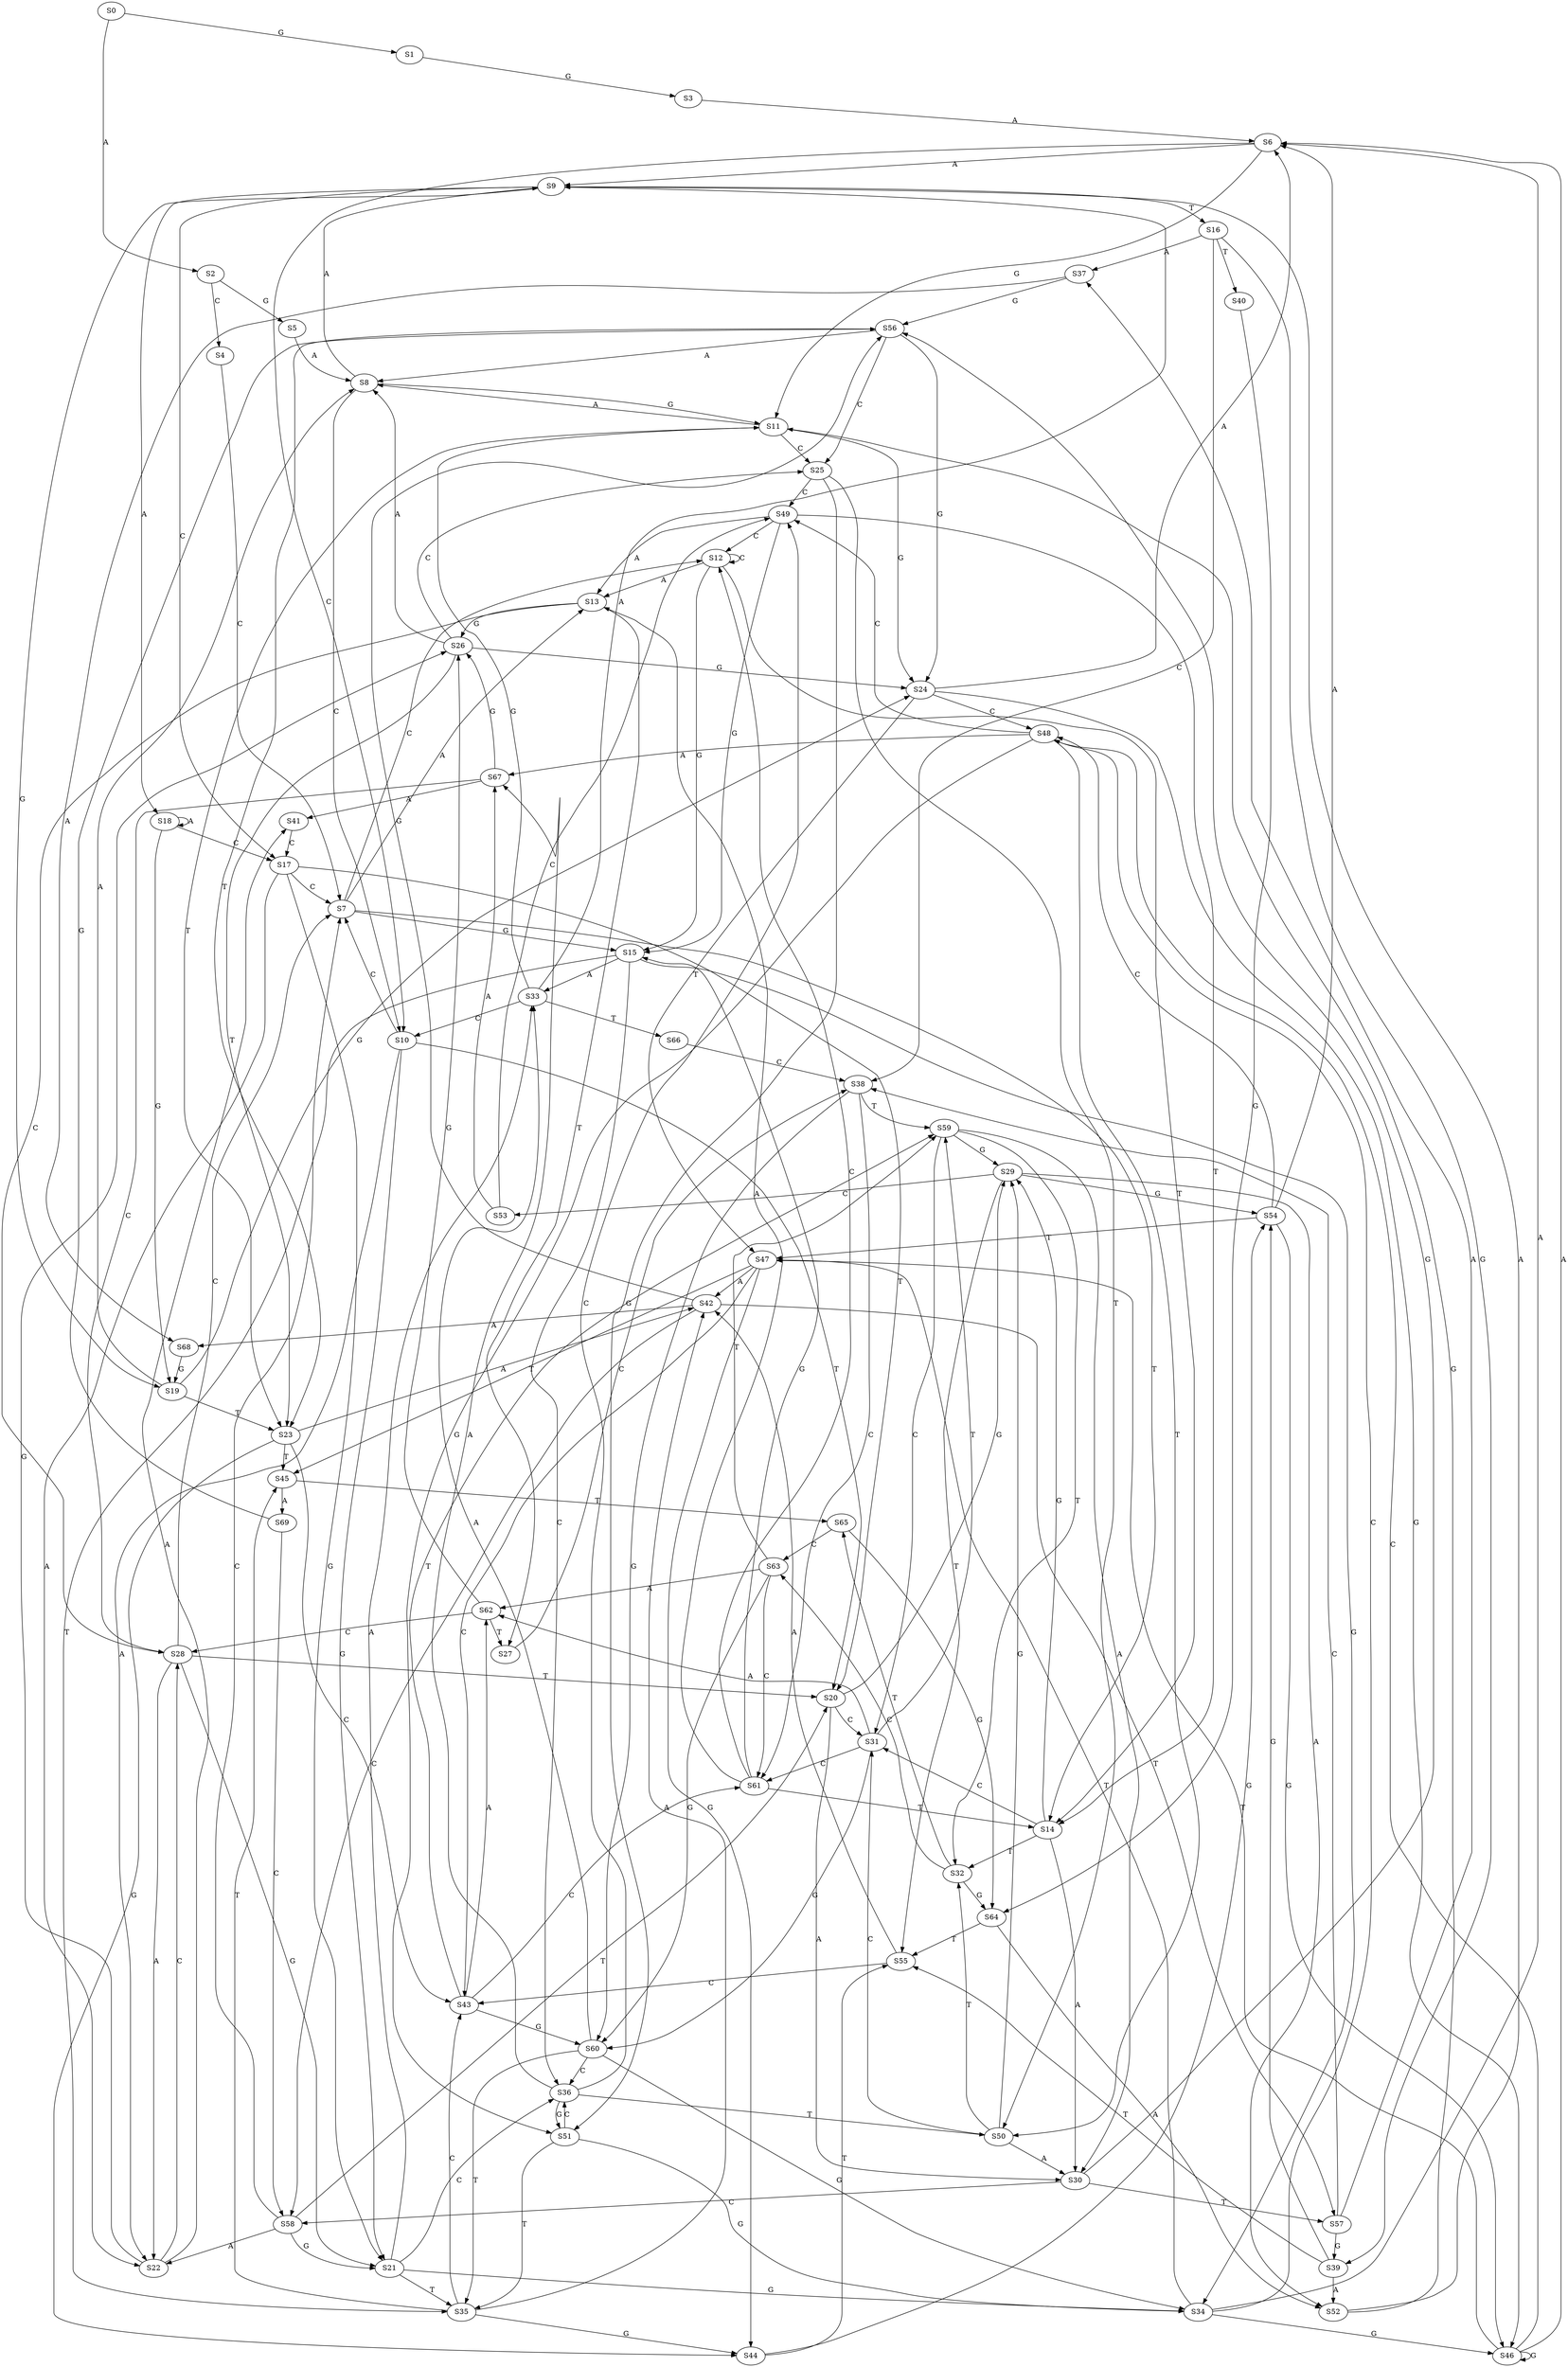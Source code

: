 strict digraph  {
	S0 -> S1 [ label = G ];
	S0 -> S2 [ label = A ];
	S1 -> S3 [ label = G ];
	S2 -> S4 [ label = C ];
	S2 -> S5 [ label = G ];
	S3 -> S6 [ label = A ];
	S4 -> S7 [ label = C ];
	S5 -> S8 [ label = A ];
	S6 -> S9 [ label = A ];
	S6 -> S10 [ label = C ];
	S6 -> S11 [ label = G ];
	S7 -> S12 [ label = C ];
	S7 -> S13 [ label = A ];
	S7 -> S14 [ label = T ];
	S7 -> S15 [ label = G ];
	S8 -> S9 [ label = A ];
	S8 -> S10 [ label = C ];
	S8 -> S11 [ label = G ];
	S9 -> S16 [ label = T ];
	S9 -> S17 [ label = C ];
	S9 -> S18 [ label = A ];
	S9 -> S19 [ label = G ];
	S10 -> S20 [ label = T ];
	S10 -> S21 [ label = G ];
	S10 -> S7 [ label = C ];
	S10 -> S22 [ label = A ];
	S11 -> S23 [ label = T ];
	S11 -> S8 [ label = A ];
	S11 -> S24 [ label = G ];
	S11 -> S25 [ label = C ];
	S12 -> S15 [ label = G ];
	S12 -> S12 [ label = C ];
	S12 -> S13 [ label = A ];
	S12 -> S14 [ label = T ];
	S13 -> S26 [ label = G ];
	S13 -> S27 [ label = T ];
	S13 -> S28 [ label = C ];
	S14 -> S29 [ label = G ];
	S14 -> S30 [ label = A ];
	S14 -> S31 [ label = C ];
	S14 -> S32 [ label = T ];
	S15 -> S33 [ label = A ];
	S15 -> S34 [ label = G ];
	S15 -> S35 [ label = T ];
	S15 -> S36 [ label = C ];
	S16 -> S37 [ label = A ];
	S16 -> S38 [ label = C ];
	S16 -> S39 [ label = G ];
	S16 -> S40 [ label = T ];
	S17 -> S22 [ label = A ];
	S17 -> S7 [ label = C ];
	S17 -> S21 [ label = G ];
	S17 -> S20 [ label = T ];
	S18 -> S19 [ label = G ];
	S18 -> S17 [ label = C ];
	S18 -> S18 [ label = A ];
	S19 -> S23 [ label = T ];
	S19 -> S8 [ label = A ];
	S19 -> S24 [ label = G ];
	S20 -> S30 [ label = A ];
	S20 -> S31 [ label = C ];
	S20 -> S29 [ label = G ];
	S21 -> S34 [ label = G ];
	S21 -> S33 [ label = A ];
	S21 -> S36 [ label = C ];
	S21 -> S35 [ label = T ];
	S22 -> S26 [ label = G ];
	S22 -> S28 [ label = C ];
	S22 -> S41 [ label = A ];
	S23 -> S42 [ label = A ];
	S23 -> S43 [ label = C ];
	S23 -> S44 [ label = G ];
	S23 -> S45 [ label = T ];
	S24 -> S6 [ label = A ];
	S24 -> S46 [ label = G ];
	S24 -> S47 [ label = T ];
	S24 -> S48 [ label = C ];
	S25 -> S49 [ label = C ];
	S25 -> S50 [ label = T ];
	S25 -> S51 [ label = G ];
	S26 -> S24 [ label = G ];
	S26 -> S23 [ label = T ];
	S26 -> S8 [ label = A ];
	S26 -> S25 [ label = C ];
	S27 -> S38 [ label = C ];
	S28 -> S20 [ label = T ];
	S28 -> S7 [ label = C ];
	S28 -> S22 [ label = A ];
	S28 -> S21 [ label = G ];
	S29 -> S52 [ label = A ];
	S29 -> S53 [ label = C ];
	S29 -> S54 [ label = G ];
	S29 -> S55 [ label = T ];
	S30 -> S56 [ label = G ];
	S30 -> S57 [ label = T ];
	S30 -> S58 [ label = C ];
	S31 -> S59 [ label = T ];
	S31 -> S60 [ label = G ];
	S31 -> S61 [ label = C ];
	S31 -> S62 [ label = A ];
	S32 -> S63 [ label = C ];
	S32 -> S64 [ label = G ];
	S32 -> S65 [ label = T ];
	S33 -> S9 [ label = A ];
	S33 -> S10 [ label = C ];
	S33 -> S11 [ label = G ];
	S33 -> S66 [ label = T ];
	S34 -> S6 [ label = A ];
	S34 -> S46 [ label = G ];
	S34 -> S48 [ label = C ];
	S34 -> S47 [ label = T ];
	S35 -> S43 [ label = C ];
	S35 -> S42 [ label = A ];
	S35 -> S44 [ label = G ];
	S35 -> S45 [ label = T ];
	S36 -> S51 [ label = G ];
	S36 -> S50 [ label = T ];
	S36 -> S49 [ label = C ];
	S36 -> S67 [ label = A ];
	S37 -> S56 [ label = G ];
	S37 -> S68 [ label = A ];
	S38 -> S61 [ label = C ];
	S38 -> S60 [ label = G ];
	S38 -> S59 [ label = T ];
	S39 -> S54 [ label = G ];
	S39 -> S52 [ label = A ];
	S39 -> S55 [ label = T ];
	S40 -> S64 [ label = G ];
	S41 -> S17 [ label = C ];
	S42 -> S57 [ label = T ];
	S42 -> S56 [ label = G ];
	S42 -> S68 [ label = A ];
	S42 -> S58 [ label = C ];
	S43 -> S59 [ label = T ];
	S43 -> S60 [ label = G ];
	S43 -> S62 [ label = A ];
	S43 -> S61 [ label = C ];
	S44 -> S55 [ label = T ];
	S44 -> S54 [ label = G ];
	S45 -> S69 [ label = A ];
	S45 -> S65 [ label = T ];
	S46 -> S47 [ label = T ];
	S46 -> S48 [ label = C ];
	S46 -> S46 [ label = G ];
	S46 -> S6 [ label = A ];
	S47 -> S42 [ label = A ];
	S47 -> S43 [ label = C ];
	S47 -> S44 [ label = G ];
	S47 -> S45 [ label = T ];
	S48 -> S50 [ label = T ];
	S48 -> S49 [ label = C ];
	S48 -> S67 [ label = A ];
	S48 -> S51 [ label = G ];
	S49 -> S15 [ label = G ];
	S49 -> S13 [ label = A ];
	S49 -> S14 [ label = T ];
	S49 -> S12 [ label = C ];
	S50 -> S30 [ label = A ];
	S50 -> S31 [ label = C ];
	S50 -> S32 [ label = T ];
	S50 -> S29 [ label = G ];
	S51 -> S34 [ label = G ];
	S51 -> S36 [ label = C ];
	S51 -> S35 [ label = T ];
	S52 -> S11 [ label = G ];
	S52 -> S9 [ label = A ];
	S53 -> S49 [ label = C ];
	S53 -> S67 [ label = A ];
	S54 -> S46 [ label = G ];
	S54 -> S48 [ label = C ];
	S54 -> S47 [ label = T ];
	S54 -> S6 [ label = A ];
	S55 -> S43 [ label = C ];
	S55 -> S42 [ label = A ];
	S56 -> S23 [ label = T ];
	S56 -> S8 [ label = A ];
	S56 -> S25 [ label = C ];
	S56 -> S24 [ label = G ];
	S57 -> S38 [ label = C ];
	S57 -> S37 [ label = A ];
	S57 -> S39 [ label = G ];
	S58 -> S21 [ label = G ];
	S58 -> S7 [ label = C ];
	S58 -> S20 [ label = T ];
	S58 -> S22 [ label = A ];
	S59 -> S29 [ label = G ];
	S59 -> S31 [ label = C ];
	S59 -> S30 [ label = A ];
	S59 -> S32 [ label = T ];
	S60 -> S34 [ label = G ];
	S60 -> S35 [ label = T ];
	S60 -> S36 [ label = C ];
	S60 -> S33 [ label = A ];
	S61 -> S12 [ label = C ];
	S61 -> S13 [ label = A ];
	S61 -> S14 [ label = T ];
	S61 -> S15 [ label = G ];
	S62 -> S27 [ label = T ];
	S62 -> S28 [ label = C ];
	S62 -> S26 [ label = G ];
	S63 -> S62 [ label = A ];
	S63 -> S59 [ label = T ];
	S63 -> S61 [ label = C ];
	S63 -> S60 [ label = G ];
	S64 -> S55 [ label = T ];
	S64 -> S52 [ label = A ];
	S65 -> S64 [ label = G ];
	S65 -> S63 [ label = C ];
	S66 -> S38 [ label = C ];
	S67 -> S26 [ label = G ];
	S67 -> S28 [ label = C ];
	S67 -> S41 [ label = A ];
	S68 -> S19 [ label = G ];
	S69 -> S58 [ label = C ];
	S69 -> S56 [ label = G ];
}
